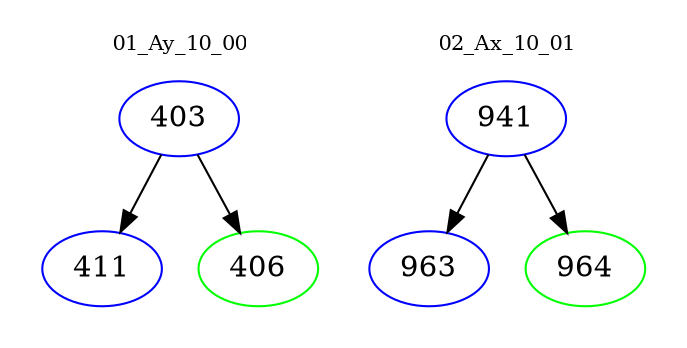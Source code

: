 digraph{
subgraph cluster_0 {
color = white
label = "01_Ay_10_00";
fontsize=10;
T0_403 [label="403", color="blue"]
T0_403 -> T0_411 [color="black"]
T0_411 [label="411", color="blue"]
T0_403 -> T0_406 [color="black"]
T0_406 [label="406", color="green"]
}
subgraph cluster_1 {
color = white
label = "02_Ax_10_01";
fontsize=10;
T1_941 [label="941", color="blue"]
T1_941 -> T1_963 [color="black"]
T1_963 [label="963", color="blue"]
T1_941 -> T1_964 [color="black"]
T1_964 [label="964", color="green"]
}
}
